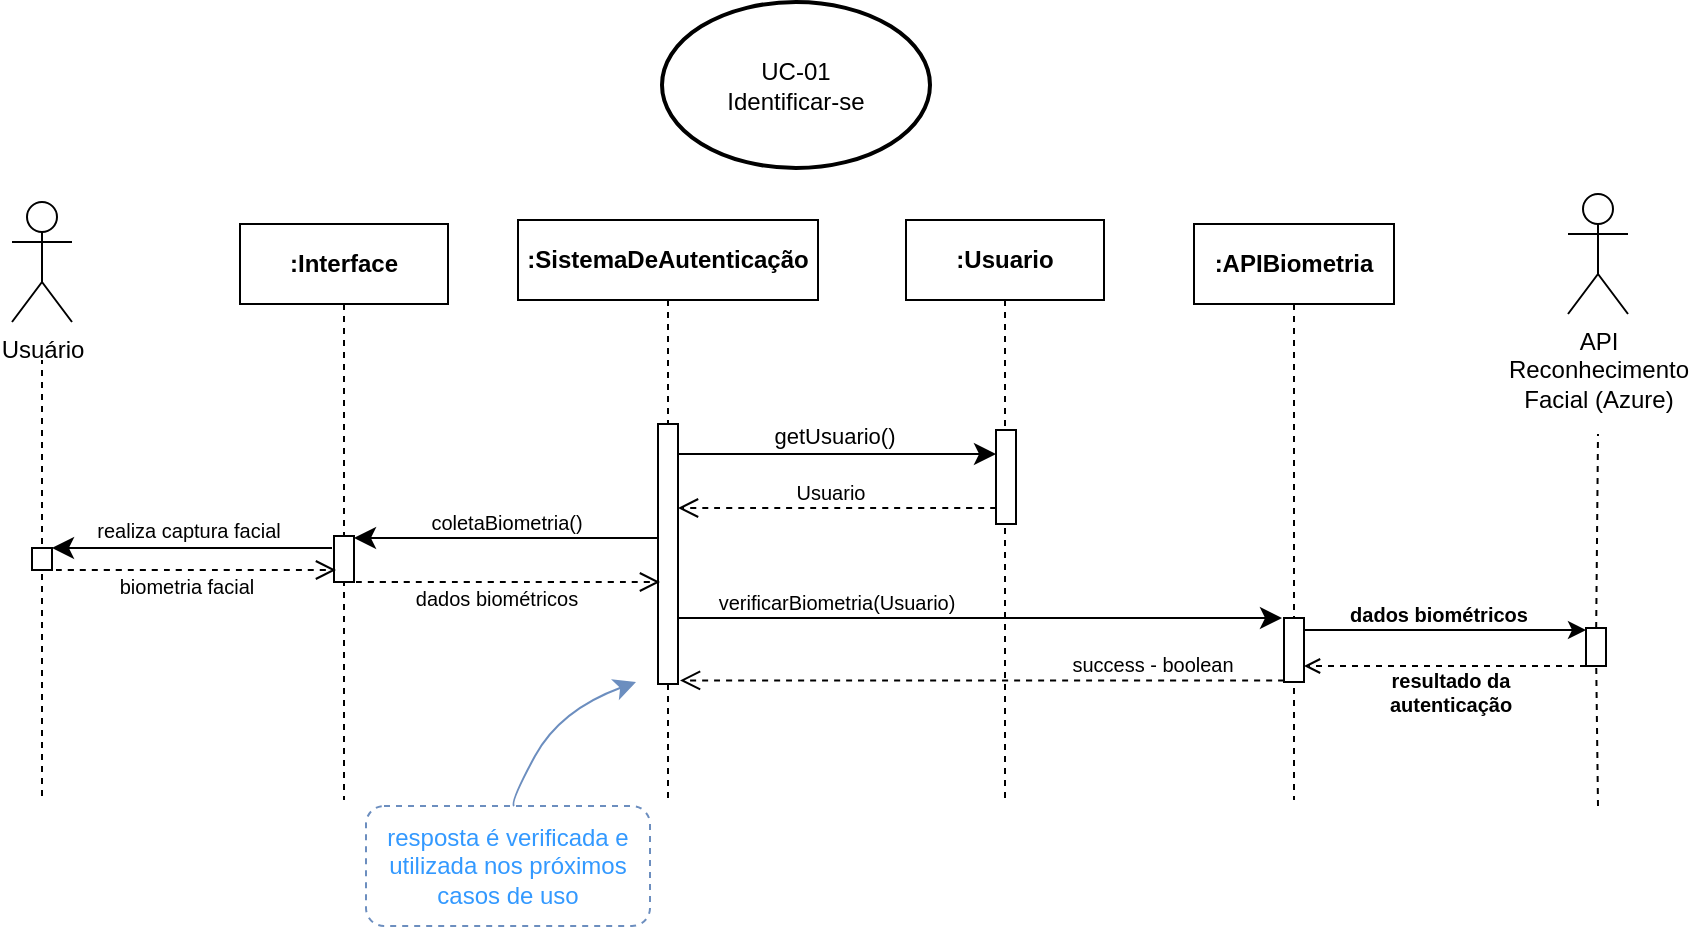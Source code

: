 <mxfile version="24.7.17">
  <diagram name="Page-1" id="2YBvvXClWsGukQMizWep">
    <mxGraphModel dx="1434" dy="841" grid="0" gridSize="10" guides="0" tooltips="1" connect="0" arrows="0" fold="1" page="1" pageScale="1" pageWidth="850" pageHeight="1100" math="0" shadow="0">
      <root>
        <mxCell id="0" />
        <mxCell id="1" parent="0" />
        <mxCell id="Du3wYoQWnwodIqVLy7yG-3" value="" style="endArrow=none;dashed=1;html=1;rounded=0;" edge="1" parent="1">
          <mxGeometry width="50" height="50" relative="1" as="geometry">
            <mxPoint x="230" y="447" as="sourcePoint" />
            <mxPoint x="230" y="229" as="targetPoint" />
          </mxGeometry>
        </mxCell>
        <mxCell id="Du3wYoQWnwodIqVLy7yG-4" value="&lt;b&gt;:Usuario&lt;/b&gt;" style="shape=umlLifeline;perimeter=lifelinePerimeter;whiteSpace=wrap;html=1;container=0;dropTarget=0;collapsible=0;recursiveResize=0;outlineConnect=0;portConstraint=eastwest;newEdgeStyle={&quot;edgeStyle&quot;:&quot;elbowEdgeStyle&quot;,&quot;elbow&quot;:&quot;vertical&quot;,&quot;curved&quot;:0,&quot;rounded&quot;:0};" vertex="1" parent="1">
          <mxGeometry x="662" y="159" width="99" height="291" as="geometry" />
        </mxCell>
        <mxCell id="Du3wYoQWnwodIqVLy7yG-5" value="" style="html=1;points=[];perimeter=orthogonalPerimeter;outlineConnect=0;targetShapes=umlLifeline;portConstraint=eastwest;newEdgeStyle={&quot;edgeStyle&quot;:&quot;elbowEdgeStyle&quot;,&quot;elbow&quot;:&quot;vertical&quot;,&quot;curved&quot;:0,&quot;rounded&quot;:0};" vertex="1" parent="Du3wYoQWnwodIqVLy7yG-4">
          <mxGeometry x="45" y="105" width="10" height="47" as="geometry" />
        </mxCell>
        <mxCell id="Du3wYoQWnwodIqVLy7yG-12" value="&lt;b&gt;:SistemaDeAutenticação&lt;/b&gt;" style="shape=umlLifeline;perimeter=lifelinePerimeter;whiteSpace=wrap;html=1;container=0;dropTarget=0;collapsible=0;recursiveResize=0;outlineConnect=0;portConstraint=eastwest;newEdgeStyle={&quot;edgeStyle&quot;:&quot;elbowEdgeStyle&quot;,&quot;elbow&quot;:&quot;vertical&quot;,&quot;curved&quot;:0,&quot;rounded&quot;:0};" vertex="1" parent="1">
          <mxGeometry x="468" y="159" width="150" height="291" as="geometry" />
        </mxCell>
        <mxCell id="Du3wYoQWnwodIqVLy7yG-13" value="" style="html=1;points=[];perimeter=orthogonalPerimeter;outlineConnect=0;targetShapes=umlLifeline;portConstraint=eastwest;newEdgeStyle={&quot;edgeStyle&quot;:&quot;elbowEdgeStyle&quot;,&quot;elbow&quot;:&quot;vertical&quot;,&quot;curved&quot;:0,&quot;rounded&quot;:0};" vertex="1" parent="Du3wYoQWnwodIqVLy7yG-12">
          <mxGeometry x="70" y="102" width="10" height="130" as="geometry" />
        </mxCell>
        <mxCell id="Du3wYoQWnwodIqVLy7yG-16" value="Usuário" style="shape=umlActor;verticalLabelPosition=bottom;verticalAlign=top;html=1;outlineConnect=0;" vertex="1" parent="1">
          <mxGeometry x="215" y="150" width="30" height="60" as="geometry" />
        </mxCell>
        <mxCell id="Du3wYoQWnwodIqVLy7yG-17" value="" style="rounded=0;whiteSpace=wrap;html=1;" vertex="1" parent="1">
          <mxGeometry x="225" y="323" width="10" height="11" as="geometry" />
        </mxCell>
        <mxCell id="Du3wYoQWnwodIqVLy7yG-20" value="" style="endArrow=classic;html=1;rounded=0;fontFamily=Helvetica;fontSize=12;fontColor=default;autosize=1;resizable=0;startSize=8;endSize=8;curved=1;" edge="1" parent="1" target="Du3wYoQWnwodIqVLy7yG-5">
          <mxGeometry width="50" height="50" relative="1" as="geometry">
            <mxPoint x="548" y="276" as="sourcePoint" />
            <mxPoint x="566" y="214" as="targetPoint" />
          </mxGeometry>
        </mxCell>
        <mxCell id="Du3wYoQWnwodIqVLy7yG-21" value="getUsuario()" style="edgeLabel;html=1;align=center;verticalAlign=middle;resizable=0;points=[];fontSize=11;fontFamily=Helvetica;fontColor=default;autosize=1;fillColor=none;gradientColor=none;" vertex="1" connectable="0" parent="Du3wYoQWnwodIqVLy7yG-20">
          <mxGeometry x="-0.032" y="1" width="79" height="25" relative="1" as="geometry">
            <mxPoint x="-39" y="-21" as="offset" />
          </mxGeometry>
        </mxCell>
        <mxCell id="Du3wYoQWnwodIqVLy7yG-22" value="" style="endArrow=open;html=1;rounded=0;fontFamily=Helvetica;fontSize=12;fontColor=default;autosize=1;resizable=0;startSize=8;endSize=8;curved=1;dashed=1;endFill=0;" edge="1" parent="1">
          <mxGeometry width="50" height="50" relative="1" as="geometry">
            <mxPoint x="707" y="303" as="sourcePoint" />
            <mxPoint x="548" y="303" as="targetPoint" />
          </mxGeometry>
        </mxCell>
        <mxCell id="Du3wYoQWnwodIqVLy7yG-23" value="Usuario" style="edgeLabel;html=1;align=center;verticalAlign=middle;resizable=0;points=[];fontSize=10;fontFamily=Helvetica;fontColor=default;autosize=1;fillColor=none;gradientColor=none;" vertex="1" connectable="0" parent="1">
          <mxGeometry x="598.003" y="283.0" width="52" height="24" as="geometry" />
        </mxCell>
        <mxCell id="Du3wYoQWnwodIqVLy7yG-26" value="&lt;b&gt;:APIBiometria&lt;/b&gt;" style="shape=umlLifeline;perimeter=lifelinePerimeter;whiteSpace=wrap;html=1;container=0;dropTarget=0;collapsible=0;recursiveResize=0;outlineConnect=0;portConstraint=eastwest;newEdgeStyle={&quot;edgeStyle&quot;:&quot;elbowEdgeStyle&quot;,&quot;elbow&quot;:&quot;vertical&quot;,&quot;curved&quot;:0,&quot;rounded&quot;:0};" vertex="1" parent="1">
          <mxGeometry x="806" y="161" width="100" height="288" as="geometry" />
        </mxCell>
        <mxCell id="Du3wYoQWnwodIqVLy7yG-27" value="" style="html=1;points=[];perimeter=orthogonalPerimeter;outlineConnect=0;targetShapes=umlLifeline;portConstraint=eastwest;newEdgeStyle={&quot;edgeStyle&quot;:&quot;elbowEdgeStyle&quot;,&quot;elbow&quot;:&quot;vertical&quot;,&quot;curved&quot;:0,&quot;rounded&quot;:0};" vertex="1" parent="Du3wYoQWnwodIqVLy7yG-26">
          <mxGeometry x="45" y="197" width="10" height="32" as="geometry" />
        </mxCell>
        <mxCell id="Du3wYoQWnwodIqVLy7yG-28" value="" style="endArrow=classic;html=1;rounded=0;fontFamily=Helvetica;fontSize=12;fontColor=default;autosize=1;resizable=0;startSize=8;endSize=8;curved=1;" edge="1" parent="1">
          <mxGeometry width="50" height="50" relative="1" as="geometry">
            <mxPoint x="548" y="358.0" as="sourcePoint" />
            <mxPoint x="850" y="358.0" as="targetPoint" />
          </mxGeometry>
        </mxCell>
        <mxCell id="Du3wYoQWnwodIqVLy7yG-29" value="verificarBiometria(Usuario)" style="edgeLabel;html=1;align=center;verticalAlign=middle;resizable=0;points=[];fontSize=10;fontFamily=Helvetica;fontColor=default;autosize=1;fillColor=none;gradientColor=none;" vertex="1" connectable="0" parent="Du3wYoQWnwodIqVLy7yG-28">
          <mxGeometry x="-0.582" y="-1" width="136" height="24" relative="1" as="geometry">
            <mxPoint x="-52" y="-21" as="offset" />
          </mxGeometry>
        </mxCell>
        <mxCell id="Du3wYoQWnwodIqVLy7yG-30" value="" style="endArrow=open;html=1;rounded=0;fontFamily=Helvetica;fontSize=12;fontColor=default;autosize=1;resizable=0;startSize=8;endSize=8;curved=1;dashed=1;endFill=0;" edge="1" parent="1">
          <mxGeometry width="50" height="50" relative="1" as="geometry">
            <mxPoint x="851" y="389.2" as="sourcePoint" />
            <mxPoint x="549" y="389.2" as="targetPoint" />
          </mxGeometry>
        </mxCell>
        <mxCell id="Du3wYoQWnwodIqVLy7yG-31" value="success - boolean" style="edgeLabel;html=1;align=center;verticalAlign=middle;resizable=0;points=[];fontSize=10;fontFamily=Helvetica;fontColor=default;autosize=1;fillColor=none;gradientColor=none;" vertex="1" connectable="0" parent="1">
          <mxGeometry x="735.003" y="369.2" width="99" height="24" as="geometry" />
        </mxCell>
        <mxCell id="Du3wYoQWnwodIqVLy7yG-32" value="" style="endArrow=none;dashed=1;html=1;rounded=0;" edge="1" parent="1" source="Du3wYoQWnwodIqVLy7yG-39">
          <mxGeometry width="50" height="50" relative="1" as="geometry">
            <mxPoint x="1008" y="502" as="sourcePoint" />
            <mxPoint x="1008" y="266" as="targetPoint" />
          </mxGeometry>
        </mxCell>
        <mxCell id="Du3wYoQWnwodIqVLy7yG-33" value="API&lt;div&gt;Reconhecimento&lt;/div&gt;&lt;div&gt;Facial (Azure)&lt;/div&gt;" style="shape=umlActor;verticalLabelPosition=bottom;verticalAlign=top;html=1;outlineConnect=0;" vertex="1" parent="1">
          <mxGeometry x="993" y="146" width="30" height="60" as="geometry" />
        </mxCell>
        <mxCell id="Du3wYoQWnwodIqVLy7yG-34" value="" style="endArrow=classic;html=1;rounded=0;" edge="1" parent="1">
          <mxGeometry width="50" height="50" relative="1" as="geometry">
            <mxPoint x="861" y="364" as="sourcePoint" />
            <mxPoint x="1002" y="364" as="targetPoint" />
          </mxGeometry>
        </mxCell>
        <mxCell id="Du3wYoQWnwodIqVLy7yG-35" value="" style="endArrow=open;html=1;rounded=0;exitX=0;exitY=1;exitDx=0;exitDy=0;dashed=1;endFill=0;exitPerimeter=0;" edge="1" parent="1" target="Du3wYoQWnwodIqVLy7yG-27" source="Du3wYoQWnwodIqVLy7yG-39">
          <mxGeometry width="50" height="50" relative="1" as="geometry">
            <mxPoint x="1003" y="425" as="sourcePoint" />
            <mxPoint x="868" y="406" as="targetPoint" />
          </mxGeometry>
        </mxCell>
        <mxCell id="Du3wYoQWnwodIqVLy7yG-36" value="dados biométricos" style="text;html=1;align=center;verticalAlign=middle;resizable=0;points=[];autosize=1;strokeColor=none;fillColor=none;fontSize=10;fontStyle=1" vertex="1" parent="1">
          <mxGeometry x="878" y="341" width="100" height="30" as="geometry" />
        </mxCell>
        <mxCell id="Du3wYoQWnwodIqVLy7yG-37" value="resultado da&lt;div style=&quot;font-size: 10px;&quot;&gt;autenticação&lt;/div&gt;" style="text;html=1;align=center;verticalAlign=middle;resizable=0;points=[];autosize=1;strokeColor=none;fillColor=none;fontSize=10;fontStyle=1" vertex="1" parent="1">
          <mxGeometry x="894" y="375" width="80" height="40" as="geometry" />
        </mxCell>
        <mxCell id="Du3wYoQWnwodIqVLy7yG-38" value="" style="endArrow=none;dashed=1;html=1;rounded=0;" edge="1" parent="1" target="Du3wYoQWnwodIqVLy7yG-39">
          <mxGeometry width="50" height="50" relative="1" as="geometry">
            <mxPoint x="1008" y="452" as="sourcePoint" />
            <mxPoint x="1008" y="265" as="targetPoint" />
          </mxGeometry>
        </mxCell>
        <mxCell id="Du3wYoQWnwodIqVLy7yG-39" value="" style="rounded=0;whiteSpace=wrap;html=1;" vertex="1" parent="1">
          <mxGeometry x="1002" y="363" width="10" height="19" as="geometry" />
        </mxCell>
        <mxCell id="Du3wYoQWnwodIqVLy7yG-41" value="UC-01&lt;div&gt;Identificar-se&lt;/div&gt;" style="strokeWidth=2;html=1;shape=mxgraph.flowchart.start_1;whiteSpace=wrap;" vertex="1" parent="1">
          <mxGeometry x="540" y="50" width="134" height="83" as="geometry" />
        </mxCell>
        <mxCell id="Du3wYoQWnwodIqVLy7yG-42" value="&lt;b&gt;:Interface&lt;/b&gt;" style="shape=umlLifeline;perimeter=lifelinePerimeter;whiteSpace=wrap;html=1;container=0;dropTarget=0;collapsible=0;recursiveResize=0;outlineConnect=0;portConstraint=eastwest;newEdgeStyle={&quot;edgeStyle&quot;:&quot;elbowEdgeStyle&quot;,&quot;elbow&quot;:&quot;vertical&quot;,&quot;curved&quot;:0,&quot;rounded&quot;:0};" vertex="1" parent="1">
          <mxGeometry x="329" y="161" width="104" height="288" as="geometry" />
        </mxCell>
        <mxCell id="Du3wYoQWnwodIqVLy7yG-43" value="" style="html=1;points=[];perimeter=orthogonalPerimeter;outlineConnect=0;targetShapes=umlLifeline;portConstraint=eastwest;newEdgeStyle={&quot;edgeStyle&quot;:&quot;elbowEdgeStyle&quot;,&quot;elbow&quot;:&quot;vertical&quot;,&quot;curved&quot;:0,&quot;rounded&quot;:0};" vertex="1" parent="Du3wYoQWnwodIqVLy7yG-42">
          <mxGeometry x="47" y="156" width="10" height="23" as="geometry" />
        </mxCell>
        <mxCell id="Du3wYoQWnwodIqVLy7yG-46" value="" style="endArrow=classic;html=1;rounded=0;fontSize=12;startSize=8;endSize=8;curved=1;" edge="1" parent="1">
          <mxGeometry width="50" height="50" relative="1" as="geometry">
            <mxPoint x="538" y="318" as="sourcePoint" />
            <mxPoint x="386" y="318" as="targetPoint" />
          </mxGeometry>
        </mxCell>
        <mxCell id="Du3wYoQWnwodIqVLy7yG-47" value="coletaBiometria()" style="edgeLabel;html=1;align=center;verticalAlign=middle;resizable=0;points=[];fontSize=10;" vertex="1" connectable="0" parent="Du3wYoQWnwodIqVLy7yG-46">
          <mxGeometry x="0.127" y="-2" relative="1" as="geometry">
            <mxPoint x="9" y="-6" as="offset" />
          </mxGeometry>
        </mxCell>
        <mxCell id="Du3wYoQWnwodIqVLy7yG-48" value="" style="endArrow=classic;html=1;rounded=0;fontSize=12;startSize=8;endSize=8;curved=1;" edge="1" parent="1">
          <mxGeometry width="50" height="50" relative="1" as="geometry">
            <mxPoint x="375" y="323" as="sourcePoint" />
            <mxPoint x="235" y="323" as="targetPoint" />
          </mxGeometry>
        </mxCell>
        <mxCell id="Du3wYoQWnwodIqVLy7yG-49" value="&lt;span style=&quot;font-size: 10px;&quot;&gt;realiza captura facial&lt;/span&gt;" style="edgeLabel;html=1;align=center;verticalAlign=middle;resizable=0;points=[];fontSize=12;" vertex="1" connectable="0" parent="Du3wYoQWnwodIqVLy7yG-48">
          <mxGeometry x="0.034" y="1" relative="1" as="geometry">
            <mxPoint y="-10" as="offset" />
          </mxGeometry>
        </mxCell>
        <mxCell id="Du3wYoQWnwodIqVLy7yG-50" value="" style="endArrow=open;html=1;rounded=0;fontSize=12;startSize=8;endSize=8;curved=1;endFill=0;dashed=1;" edge="1" parent="1">
          <mxGeometry width="50" height="50" relative="1" as="geometry">
            <mxPoint x="237" y="334" as="sourcePoint" />
            <mxPoint x="377" y="334" as="targetPoint" />
          </mxGeometry>
        </mxCell>
        <mxCell id="Du3wYoQWnwodIqVLy7yG-51" value="&lt;font style=&quot;font-size: 10px;&quot;&gt;biometria facial&lt;/font&gt;" style="edgeLabel;html=1;align=center;verticalAlign=middle;resizable=0;points=[];fontSize=12;" vertex="1" connectable="0" parent="Du3wYoQWnwodIqVLy7yG-50">
          <mxGeometry x="-0.131" y="-1" relative="1" as="geometry">
            <mxPoint x="4" y="7" as="offset" />
          </mxGeometry>
        </mxCell>
        <mxCell id="Du3wYoQWnwodIqVLy7yG-52" value="" style="endArrow=open;html=1;rounded=0;fontSize=12;startSize=8;endSize=8;curved=1;endFill=0;dashed=1;" edge="1" parent="1">
          <mxGeometry width="50" height="50" relative="1" as="geometry">
            <mxPoint x="387" y="340" as="sourcePoint" />
            <mxPoint x="539" y="340" as="targetPoint" />
          </mxGeometry>
        </mxCell>
        <mxCell id="Du3wYoQWnwodIqVLy7yG-53" value="&lt;font style=&quot;font-size: 10px;&quot;&gt;dados biométricos&lt;/font&gt;" style="edgeLabel;html=1;align=center;verticalAlign=middle;resizable=0;points=[];fontSize=12;" vertex="1" connectable="0" parent="Du3wYoQWnwodIqVLy7yG-52">
          <mxGeometry x="-0.131" y="-1" relative="1" as="geometry">
            <mxPoint x="4" y="7" as="offset" />
          </mxGeometry>
        </mxCell>
        <mxCell id="Du3wYoQWnwodIqVLy7yG-70" value="&lt;font color=&quot;#3399ff&quot;&gt;resposta é verificada e utilizada nos próximos casos de uso&lt;/font&gt;" style="rounded=1;whiteSpace=wrap;html=1;dashed=1;fillColor=none;strokeColor=#6c8ebf;" vertex="1" parent="1">
          <mxGeometry x="392" y="452" width="142" height="60" as="geometry" />
        </mxCell>
        <mxCell id="Du3wYoQWnwodIqVLy7yG-71" value="" style="endArrow=classic;html=1;rounded=0;fontSize=12;startSize=8;endSize=8;curved=1;endFill=1;fillColor=#dae8fc;strokeColor=#6c8ebf;" edge="1" parent="1">
          <mxGeometry width="50" height="50" relative="1" as="geometry">
            <mxPoint x="466" y="452" as="sourcePoint" />
            <mxPoint x="527" y="390" as="targetPoint" />
            <Array as="points">
              <mxPoint x="464" y="450" />
              <mxPoint x="489" y="404" />
            </Array>
          </mxGeometry>
        </mxCell>
      </root>
    </mxGraphModel>
  </diagram>
</mxfile>
